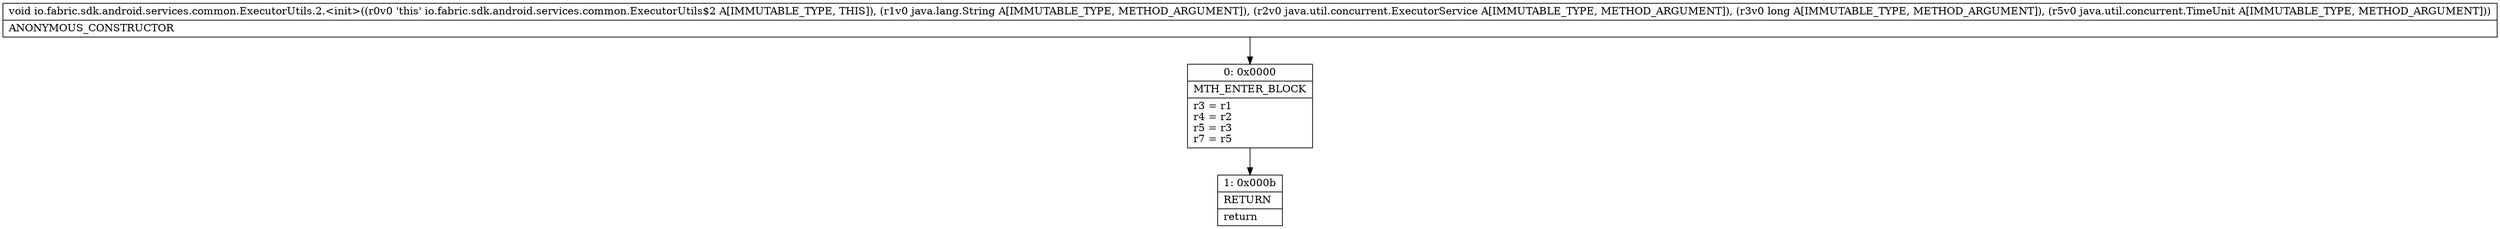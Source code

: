 digraph "CFG forio.fabric.sdk.android.services.common.ExecutorUtils.2.\<init\>(Ljava\/lang\/String;Ljava\/util\/concurrent\/ExecutorService;JLjava\/util\/concurrent\/TimeUnit;)V" {
Node_0 [shape=record,label="{0\:\ 0x0000|MTH_ENTER_BLOCK\l|r3 = r1\lr4 = r2\lr5 = r3\lr7 = r5\l}"];
Node_1 [shape=record,label="{1\:\ 0x000b|RETURN\l|return\l}"];
MethodNode[shape=record,label="{void io.fabric.sdk.android.services.common.ExecutorUtils.2.\<init\>((r0v0 'this' io.fabric.sdk.android.services.common.ExecutorUtils$2 A[IMMUTABLE_TYPE, THIS]), (r1v0 java.lang.String A[IMMUTABLE_TYPE, METHOD_ARGUMENT]), (r2v0 java.util.concurrent.ExecutorService A[IMMUTABLE_TYPE, METHOD_ARGUMENT]), (r3v0 long A[IMMUTABLE_TYPE, METHOD_ARGUMENT]), (r5v0 java.util.concurrent.TimeUnit A[IMMUTABLE_TYPE, METHOD_ARGUMENT]))  | ANONYMOUS_CONSTRUCTOR\l}"];
MethodNode -> Node_0;
Node_0 -> Node_1;
}

